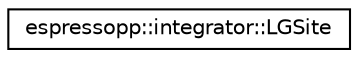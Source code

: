 digraph G
{
  edge [fontname="Helvetica",fontsize="10",labelfontname="Helvetica",labelfontsize="10"];
  node [fontname="Helvetica",fontsize="10",shape=record];
  rankdir="LR";
  Node1 [label="espressopp::integrator::LGSite",height=0.2,width=0.4,color="black", fillcolor="white", style="filled",URL="$classespressopp_1_1integrator_1_1LGSite.html"];
}
